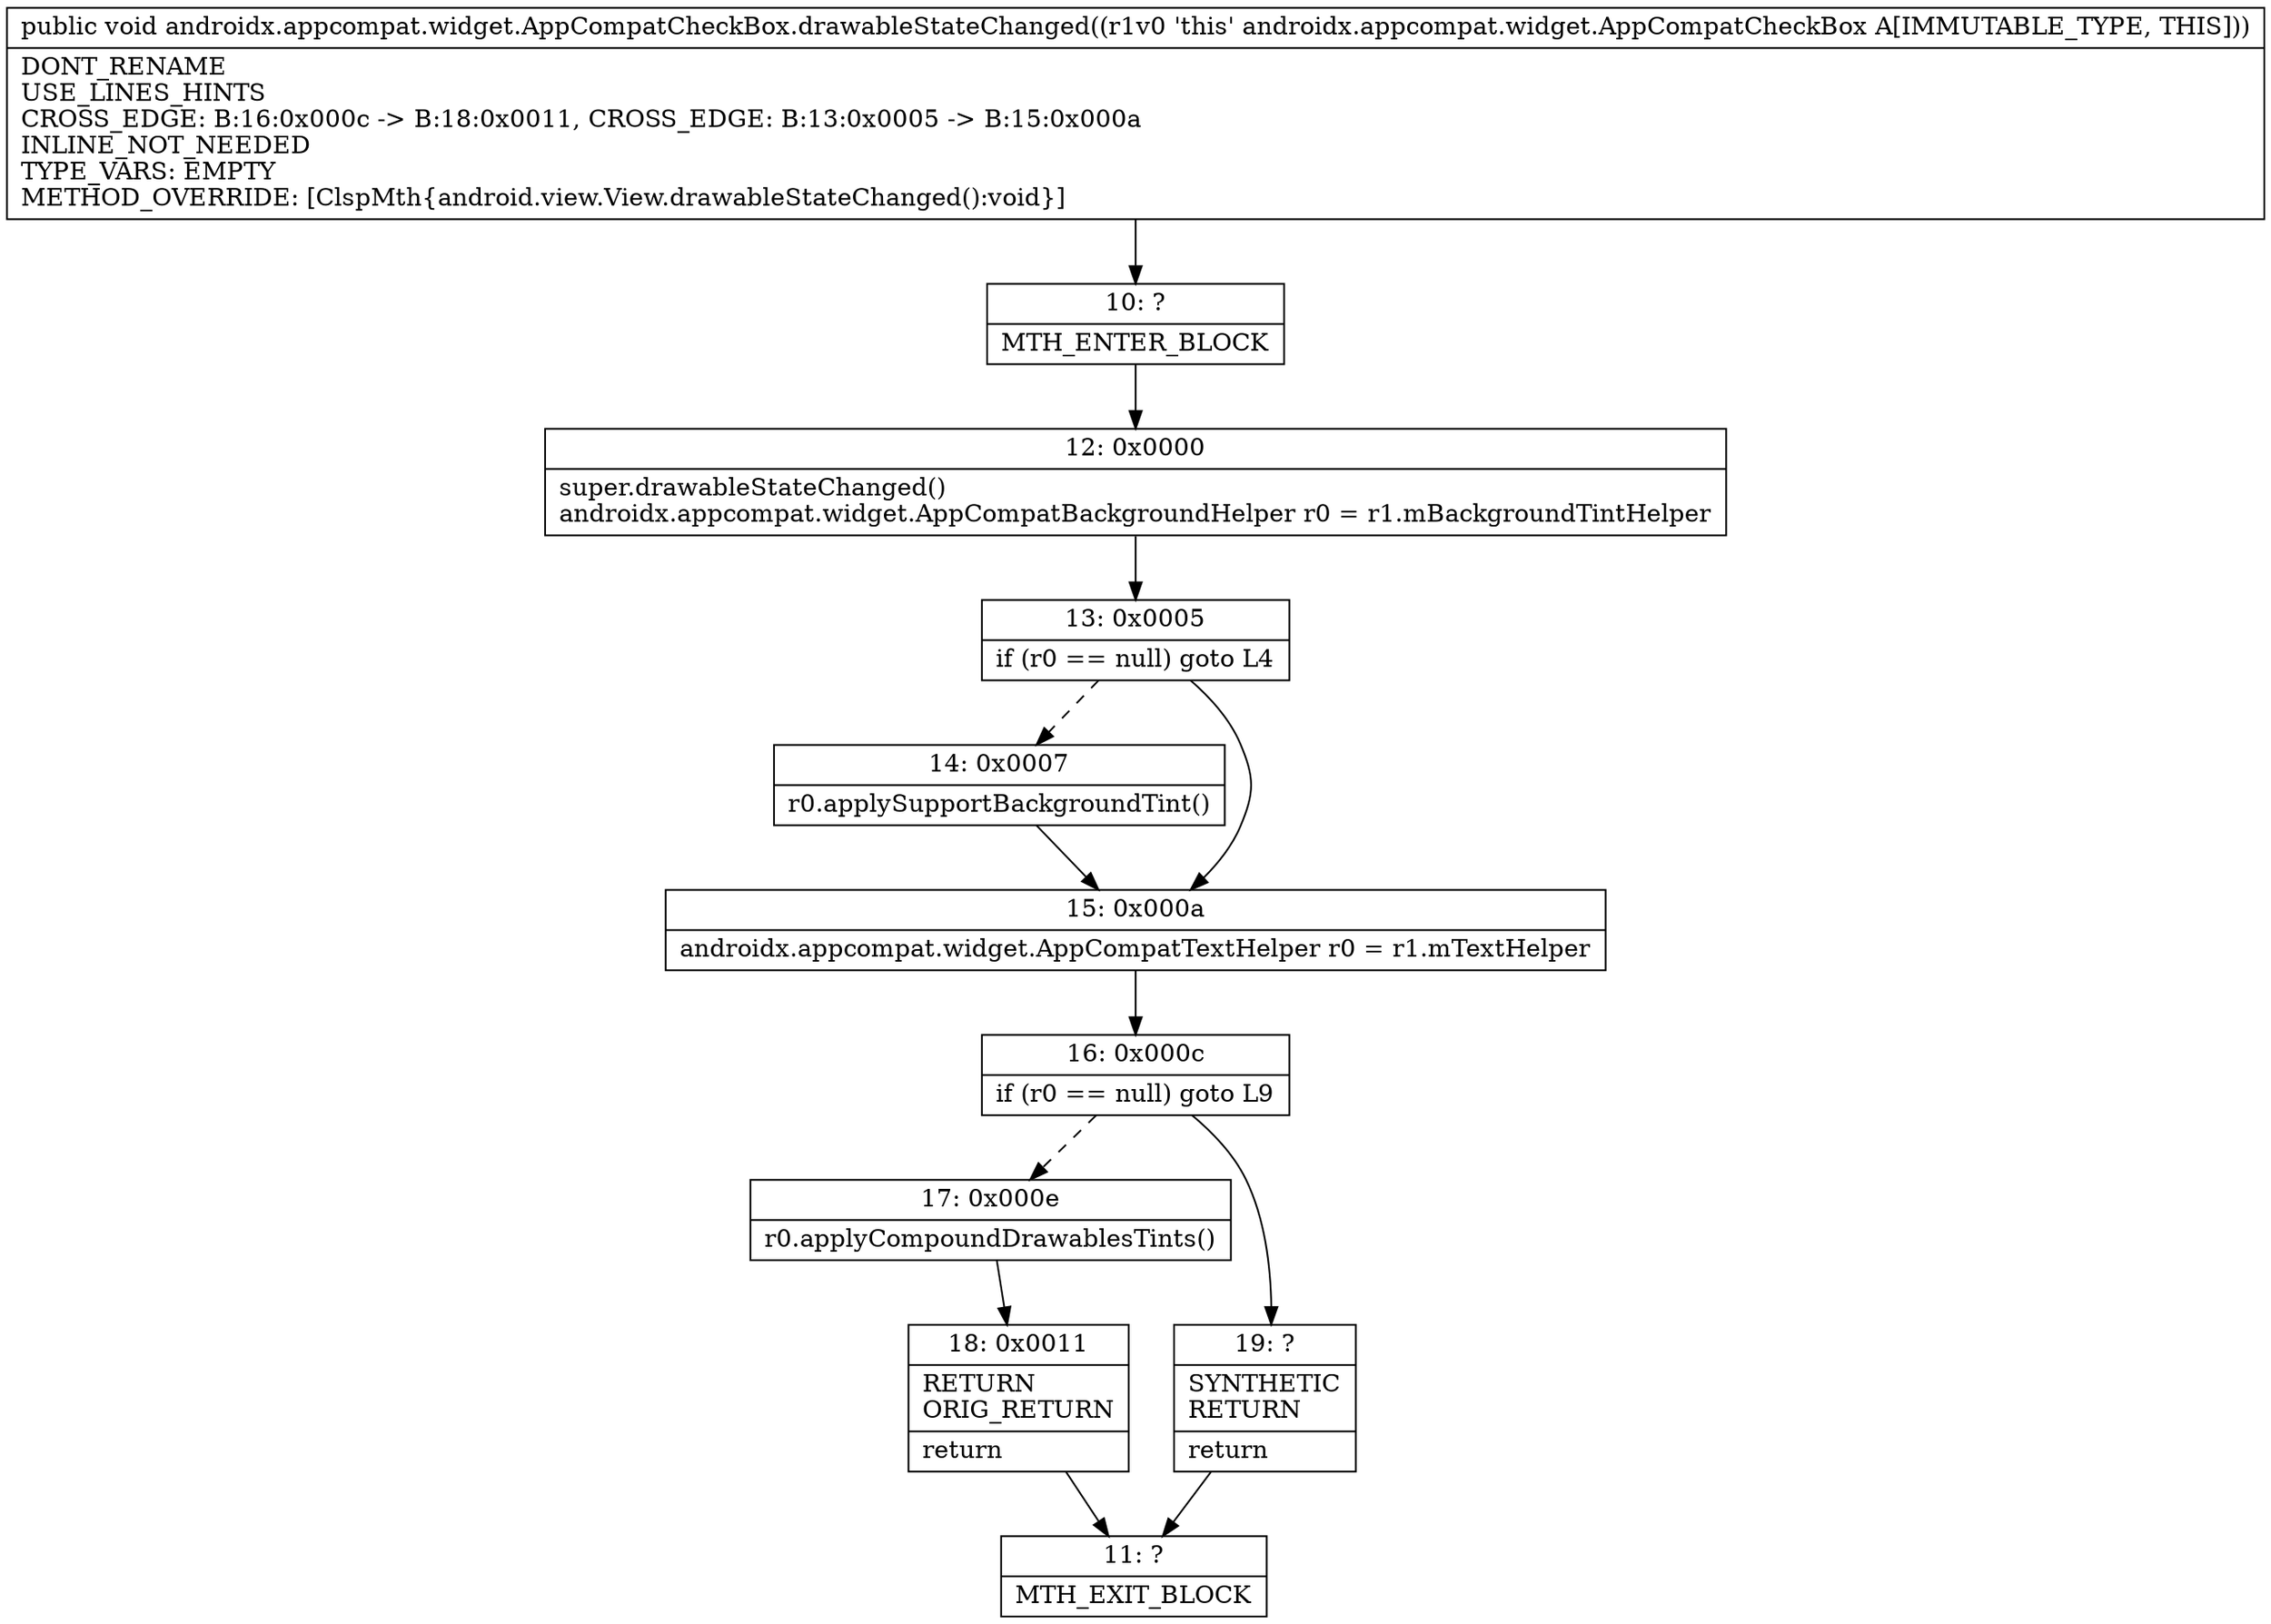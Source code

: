 digraph "CFG forandroidx.appcompat.widget.AppCompatCheckBox.drawableStateChanged()V" {
Node_10 [shape=record,label="{10\:\ ?|MTH_ENTER_BLOCK\l}"];
Node_12 [shape=record,label="{12\:\ 0x0000|super.drawableStateChanged()\landroidx.appcompat.widget.AppCompatBackgroundHelper r0 = r1.mBackgroundTintHelper\l}"];
Node_13 [shape=record,label="{13\:\ 0x0005|if (r0 == null) goto L4\l}"];
Node_14 [shape=record,label="{14\:\ 0x0007|r0.applySupportBackgroundTint()\l}"];
Node_15 [shape=record,label="{15\:\ 0x000a|androidx.appcompat.widget.AppCompatTextHelper r0 = r1.mTextHelper\l}"];
Node_16 [shape=record,label="{16\:\ 0x000c|if (r0 == null) goto L9\l}"];
Node_17 [shape=record,label="{17\:\ 0x000e|r0.applyCompoundDrawablesTints()\l}"];
Node_18 [shape=record,label="{18\:\ 0x0011|RETURN\lORIG_RETURN\l|return\l}"];
Node_11 [shape=record,label="{11\:\ ?|MTH_EXIT_BLOCK\l}"];
Node_19 [shape=record,label="{19\:\ ?|SYNTHETIC\lRETURN\l|return\l}"];
MethodNode[shape=record,label="{public void androidx.appcompat.widget.AppCompatCheckBox.drawableStateChanged((r1v0 'this' androidx.appcompat.widget.AppCompatCheckBox A[IMMUTABLE_TYPE, THIS]))  | DONT_RENAME\lUSE_LINES_HINTS\lCROSS_EDGE: B:16:0x000c \-\> B:18:0x0011, CROSS_EDGE: B:13:0x0005 \-\> B:15:0x000a\lINLINE_NOT_NEEDED\lTYPE_VARS: EMPTY\lMETHOD_OVERRIDE: [ClspMth\{android.view.View.drawableStateChanged():void\}]\l}"];
MethodNode -> Node_10;Node_10 -> Node_12;
Node_12 -> Node_13;
Node_13 -> Node_14[style=dashed];
Node_13 -> Node_15;
Node_14 -> Node_15;
Node_15 -> Node_16;
Node_16 -> Node_17[style=dashed];
Node_16 -> Node_19;
Node_17 -> Node_18;
Node_18 -> Node_11;
Node_19 -> Node_11;
}

